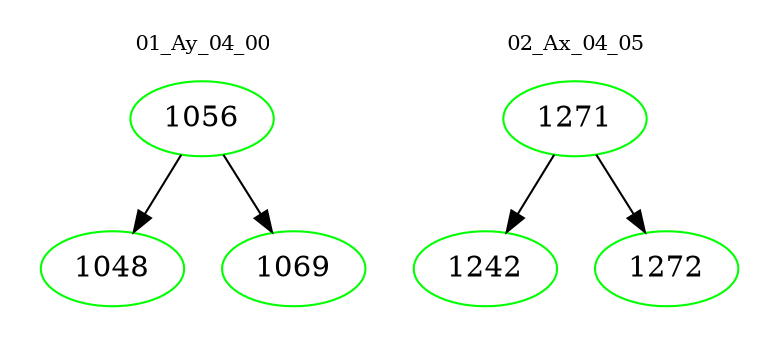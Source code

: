 digraph{
subgraph cluster_0 {
color = white
label = "01_Ay_04_00";
fontsize=10;
T0_1056 [label="1056", color="green"]
T0_1056 -> T0_1048 [color="black"]
T0_1048 [label="1048", color="green"]
T0_1056 -> T0_1069 [color="black"]
T0_1069 [label="1069", color="green"]
}
subgraph cluster_1 {
color = white
label = "02_Ax_04_05";
fontsize=10;
T1_1271 [label="1271", color="green"]
T1_1271 -> T1_1242 [color="black"]
T1_1242 [label="1242", color="green"]
T1_1271 -> T1_1272 [color="black"]
T1_1272 [label="1272", color="green"]
}
}
